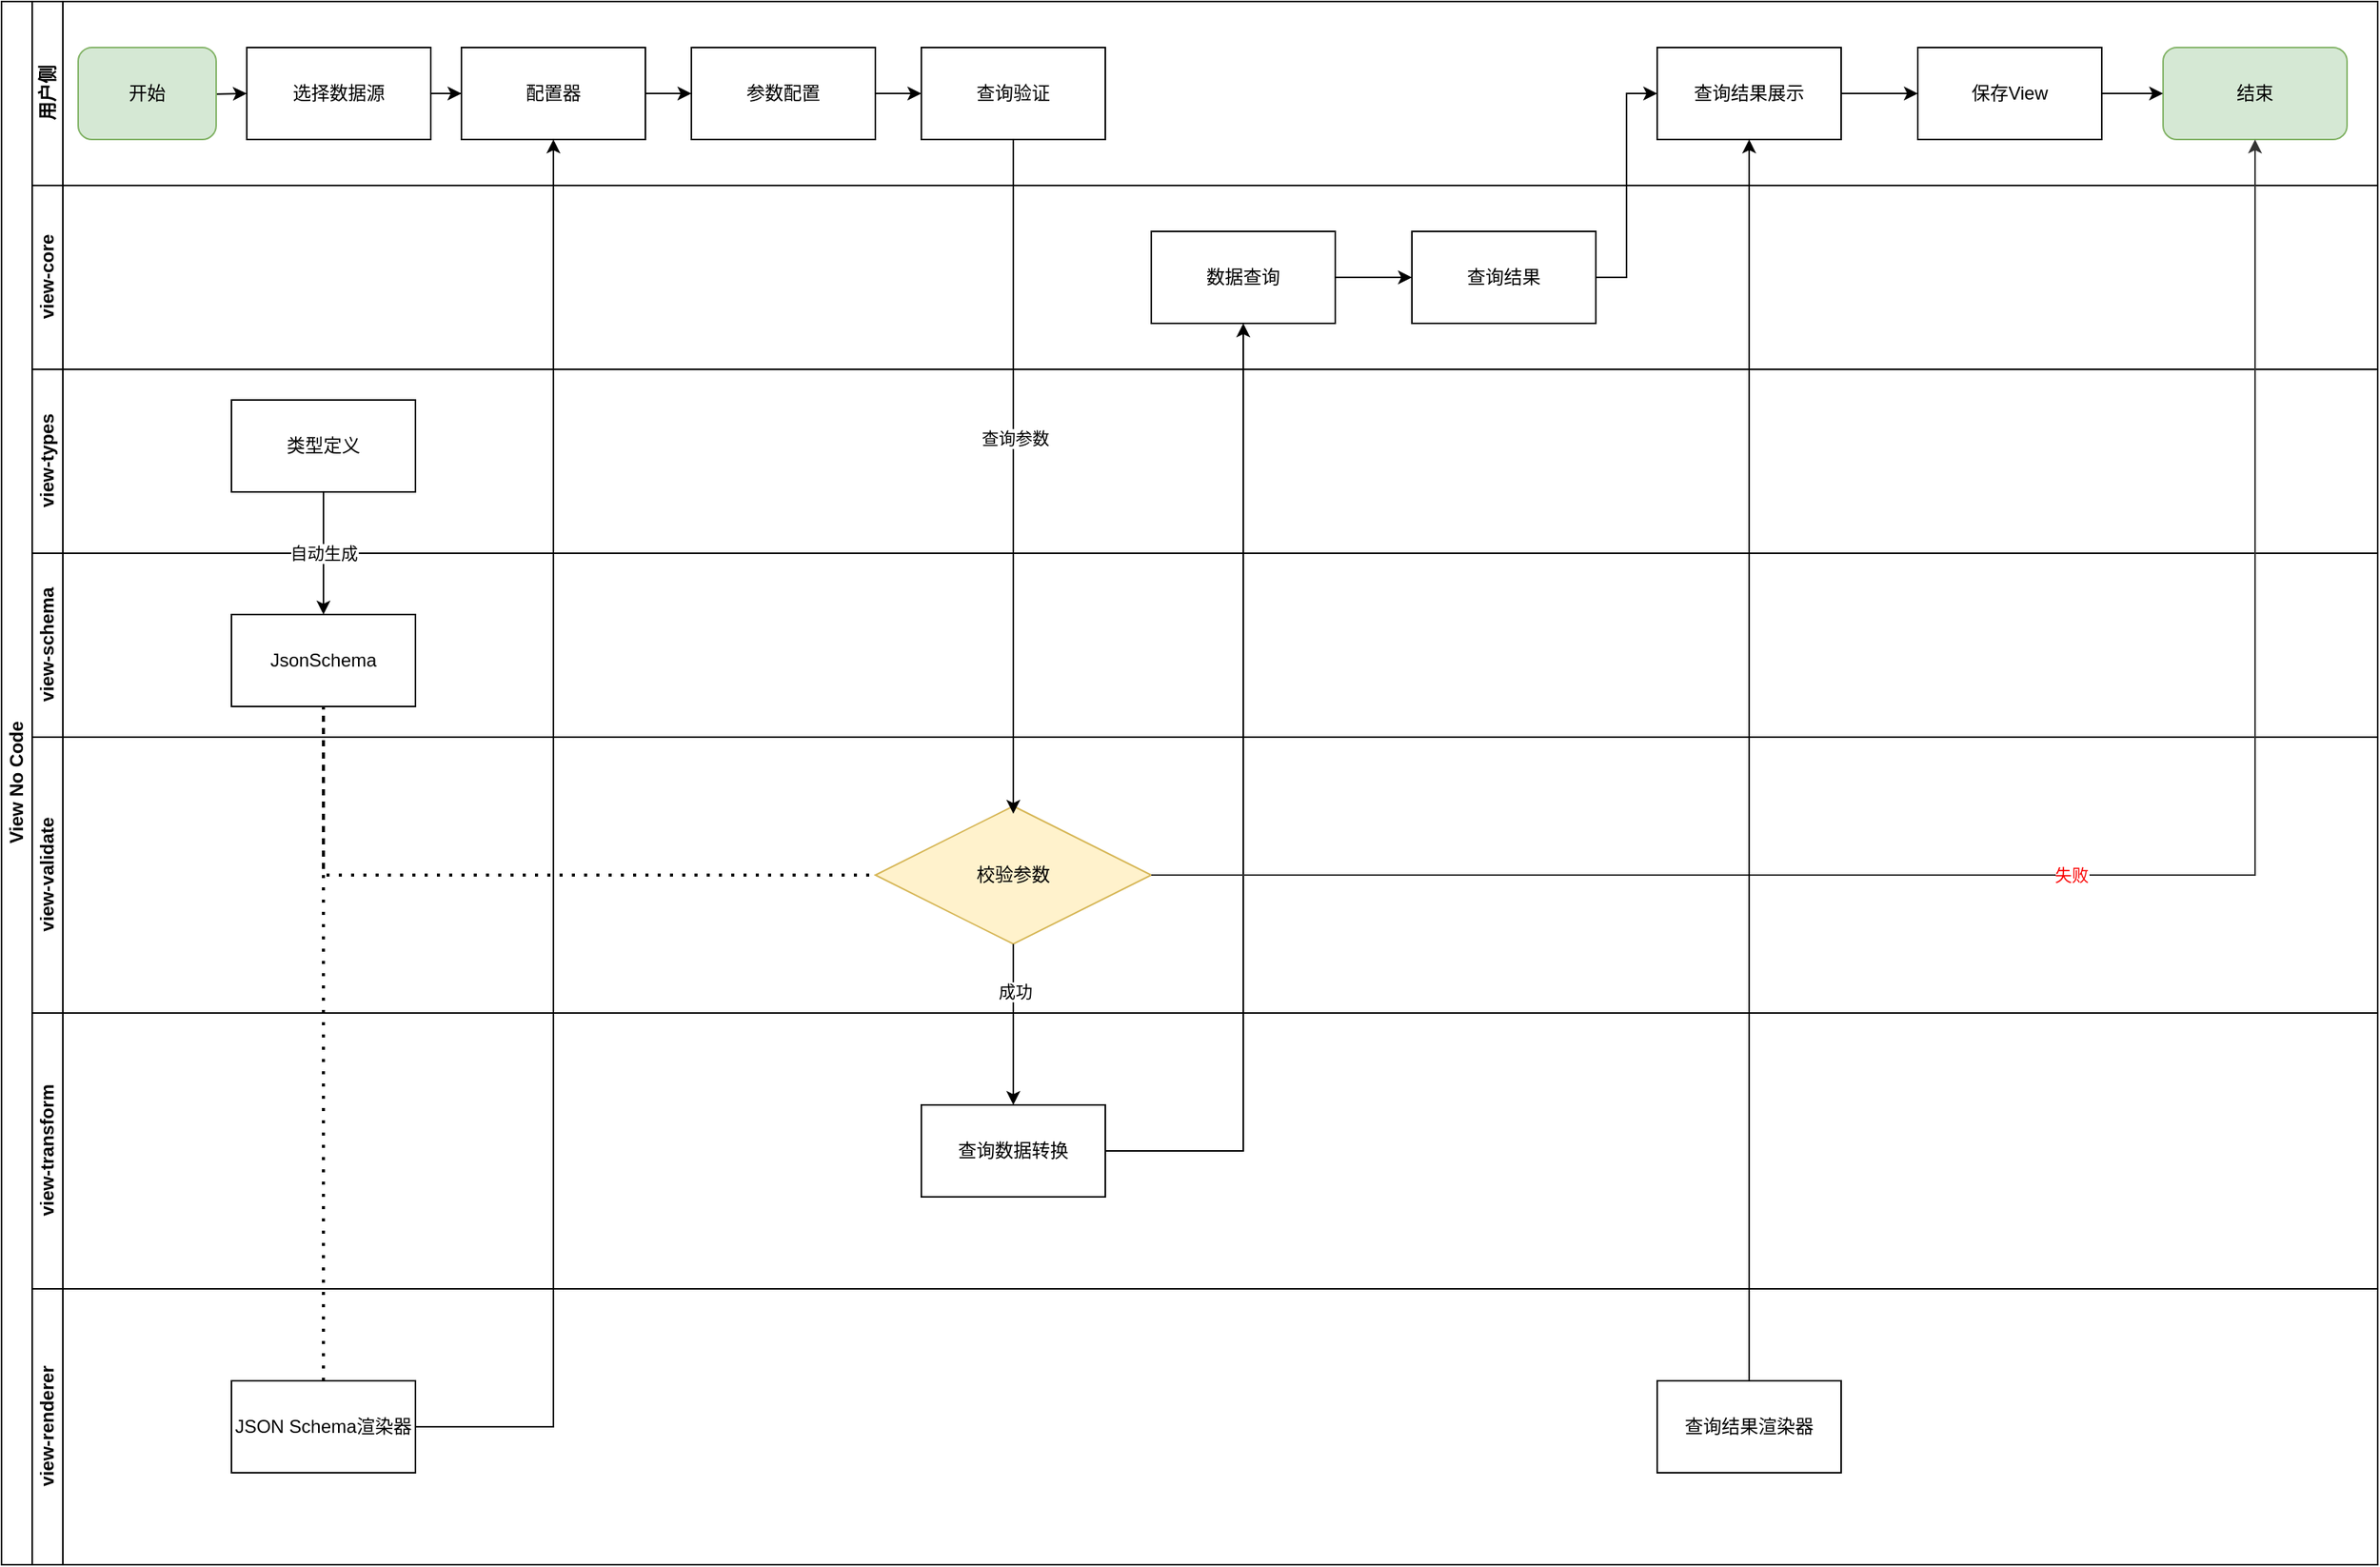 <mxfile version="21.2.1" type="github">
  <diagram id="prtHgNgQTEPvFCAcTncT" name="Page-1">
    <mxGraphModel dx="1987" dy="1001" grid="1" gridSize="10" guides="1" tooltips="1" connect="1" arrows="1" fold="1" page="1" pageScale="1" pageWidth="1600" pageHeight="1200" math="0" shadow="0">
      <root>
        <mxCell id="0" />
        <mxCell id="1" parent="0" />
        <mxCell id="YEOChQa1RnBzinkiaHxm-1" value="View No Code" style="swimlane;childLayout=stackLayout;resizeParent=1;resizeParentMax=0;horizontal=0;startSize=20;horizontalStack=0;html=1;flipH=0;flipV=0;direction=east;" vertex="1" parent="1">
          <mxGeometry x="50" y="610" width="1550" height="1020" as="geometry" />
        </mxCell>
        <mxCell id="YEOChQa1RnBzinkiaHxm-2" value="用户侧" style="swimlane;startSize=20;horizontal=0;html=1;" vertex="1" parent="YEOChQa1RnBzinkiaHxm-1">
          <mxGeometry x="20" width="1530" height="120" as="geometry" />
        </mxCell>
        <mxCell id="YEOChQa1RnBzinkiaHxm-11" value="" style="edgeStyle=orthogonalEdgeStyle;rounded=0;orthogonalLoop=1;jettySize=auto;html=1;" edge="1" parent="YEOChQa1RnBzinkiaHxm-2" target="YEOChQa1RnBzinkiaHxm-10">
          <mxGeometry relative="1" as="geometry">
            <mxPoint x="90" y="60" as="sourcePoint" />
          </mxGeometry>
        </mxCell>
        <mxCell id="YEOChQa1RnBzinkiaHxm-13" value="" style="edgeStyle=orthogonalEdgeStyle;rounded=0;orthogonalLoop=1;jettySize=auto;html=1;" edge="1" parent="YEOChQa1RnBzinkiaHxm-2" source="YEOChQa1RnBzinkiaHxm-10" target="YEOChQa1RnBzinkiaHxm-12">
          <mxGeometry relative="1" as="geometry" />
        </mxCell>
        <mxCell id="YEOChQa1RnBzinkiaHxm-10" value="选择数据源" style="rounded=0;whiteSpace=wrap;html=1;" vertex="1" parent="YEOChQa1RnBzinkiaHxm-2">
          <mxGeometry x="140" y="30" width="120" height="60" as="geometry" />
        </mxCell>
        <mxCell id="YEOChQa1RnBzinkiaHxm-15" value="" style="edgeStyle=orthogonalEdgeStyle;rounded=0;orthogonalLoop=1;jettySize=auto;html=1;" edge="1" parent="YEOChQa1RnBzinkiaHxm-2" source="YEOChQa1RnBzinkiaHxm-12" target="YEOChQa1RnBzinkiaHxm-14">
          <mxGeometry relative="1" as="geometry" />
        </mxCell>
        <mxCell id="YEOChQa1RnBzinkiaHxm-12" value="配置器" style="rounded=0;whiteSpace=wrap;html=1;" vertex="1" parent="YEOChQa1RnBzinkiaHxm-2">
          <mxGeometry x="280" y="30" width="120" height="60" as="geometry" />
        </mxCell>
        <mxCell id="YEOChQa1RnBzinkiaHxm-29" value="" style="edgeStyle=orthogonalEdgeStyle;rounded=0;orthogonalLoop=1;jettySize=auto;html=1;" edge="1" parent="YEOChQa1RnBzinkiaHxm-2" source="YEOChQa1RnBzinkiaHxm-14" target="YEOChQa1RnBzinkiaHxm-28">
          <mxGeometry relative="1" as="geometry" />
        </mxCell>
        <mxCell id="YEOChQa1RnBzinkiaHxm-14" value="参数配置" style="rounded=0;whiteSpace=wrap;html=1;" vertex="1" parent="YEOChQa1RnBzinkiaHxm-2">
          <mxGeometry x="430" y="30" width="120" height="60" as="geometry" />
        </mxCell>
        <mxCell id="YEOChQa1RnBzinkiaHxm-28" value="查询验证" style="rounded=0;whiteSpace=wrap;html=1;" vertex="1" parent="YEOChQa1RnBzinkiaHxm-2">
          <mxGeometry x="580" y="30" width="120" height="60" as="geometry" />
        </mxCell>
        <mxCell id="YEOChQa1RnBzinkiaHxm-44" value="结束" style="rounded=1;whiteSpace=wrap;html=1;fillColor=#d5e8d4;strokeColor=#82b366;" vertex="1" parent="YEOChQa1RnBzinkiaHxm-2">
          <mxGeometry x="1390" y="30" width="120" height="60" as="geometry" />
        </mxCell>
        <mxCell id="YEOChQa1RnBzinkiaHxm-54" value="" style="edgeStyle=orthogonalEdgeStyle;rounded=0;orthogonalLoop=1;jettySize=auto;html=1;" edge="1" parent="YEOChQa1RnBzinkiaHxm-2" source="YEOChQa1RnBzinkiaHxm-49" target="YEOChQa1RnBzinkiaHxm-53">
          <mxGeometry relative="1" as="geometry" />
        </mxCell>
        <mxCell id="YEOChQa1RnBzinkiaHxm-49" value="查询结果展示" style="rounded=0;whiteSpace=wrap;html=1;" vertex="1" parent="YEOChQa1RnBzinkiaHxm-2">
          <mxGeometry x="1060" y="30" width="120" height="60" as="geometry" />
        </mxCell>
        <mxCell id="YEOChQa1RnBzinkiaHxm-55" value="" style="edgeStyle=orthogonalEdgeStyle;rounded=0;orthogonalLoop=1;jettySize=auto;html=1;" edge="1" parent="YEOChQa1RnBzinkiaHxm-2" source="YEOChQa1RnBzinkiaHxm-53" target="YEOChQa1RnBzinkiaHxm-44">
          <mxGeometry relative="1" as="geometry" />
        </mxCell>
        <mxCell id="YEOChQa1RnBzinkiaHxm-53" value="保存View" style="rounded=0;whiteSpace=wrap;html=1;" vertex="1" parent="YEOChQa1RnBzinkiaHxm-2">
          <mxGeometry x="1230" y="30" width="120" height="60" as="geometry" />
        </mxCell>
        <mxCell id="YEOChQa1RnBzinkiaHxm-57" value="开始" style="rounded=1;whiteSpace=wrap;html=1;fillColor=#d5e8d4;strokeColor=#82b366;" vertex="1" parent="YEOChQa1RnBzinkiaHxm-2">
          <mxGeometry x="30" y="30" width="90" height="60" as="geometry" />
        </mxCell>
        <mxCell id="YEOChQa1RnBzinkiaHxm-5" value="view-core" style="swimlane;startSize=20;horizontal=0;html=1;" vertex="1" parent="YEOChQa1RnBzinkiaHxm-1">
          <mxGeometry x="20" y="120" width="1530" height="120" as="geometry" />
        </mxCell>
        <mxCell id="YEOChQa1RnBzinkiaHxm-40" value="" style="edgeStyle=orthogonalEdgeStyle;rounded=0;orthogonalLoop=1;jettySize=auto;html=1;" edge="1" parent="YEOChQa1RnBzinkiaHxm-5" source="YEOChQa1RnBzinkiaHxm-33" target="YEOChQa1RnBzinkiaHxm-39">
          <mxGeometry relative="1" as="geometry" />
        </mxCell>
        <mxCell id="YEOChQa1RnBzinkiaHxm-33" value="数据查询" style="rounded=0;whiteSpace=wrap;html=1;" vertex="1" parent="YEOChQa1RnBzinkiaHxm-5">
          <mxGeometry x="730" y="30" width="120" height="60" as="geometry" />
        </mxCell>
        <mxCell id="YEOChQa1RnBzinkiaHxm-39" value="查询结果" style="rounded=0;whiteSpace=wrap;html=1;" vertex="1" parent="YEOChQa1RnBzinkiaHxm-5">
          <mxGeometry x="900" y="30" width="120" height="60" as="geometry" />
        </mxCell>
        <mxCell id="YEOChQa1RnBzinkiaHxm-6" value="view-types&lt;br&gt;" style="swimlane;startSize=20;horizontal=0;html=1;" vertex="1" parent="YEOChQa1RnBzinkiaHxm-1">
          <mxGeometry x="20" y="240" width="1530" height="120" as="geometry" />
        </mxCell>
        <mxCell id="YEOChQa1RnBzinkiaHxm-20" value="类型定义" style="rounded=0;whiteSpace=wrap;html=1;" vertex="1" parent="YEOChQa1RnBzinkiaHxm-6">
          <mxGeometry x="130" y="20" width="120" height="60" as="geometry" />
        </mxCell>
        <mxCell id="YEOChQa1RnBzinkiaHxm-3" value="view-schema&lt;br&gt;" style="swimlane;startSize=20;horizontal=0;html=1;" vertex="1" parent="YEOChQa1RnBzinkiaHxm-1">
          <mxGeometry x="20" y="360" width="1530" height="120" as="geometry" />
        </mxCell>
        <mxCell id="YEOChQa1RnBzinkiaHxm-21" value="JsonSchema" style="rounded=0;whiteSpace=wrap;html=1;" vertex="1" parent="YEOChQa1RnBzinkiaHxm-3">
          <mxGeometry x="130" y="40" width="120" height="60" as="geometry" />
        </mxCell>
        <mxCell id="YEOChQa1RnBzinkiaHxm-22" value="自动生成" style="edgeStyle=orthogonalEdgeStyle;rounded=0;orthogonalLoop=1;jettySize=auto;html=1;exitX=0.5;exitY=1;exitDx=0;exitDy=0;" edge="1" parent="YEOChQa1RnBzinkiaHxm-1" source="YEOChQa1RnBzinkiaHxm-20" target="YEOChQa1RnBzinkiaHxm-21">
          <mxGeometry relative="1" as="geometry">
            <mxPoint x="190" y="320" as="sourcePoint" />
          </mxGeometry>
        </mxCell>
        <mxCell id="YEOChQa1RnBzinkiaHxm-16" value="view-validate" style="swimlane;startSize=20;horizontal=0;html=1;" vertex="1" parent="YEOChQa1RnBzinkiaHxm-1">
          <mxGeometry x="20" y="480" width="1530" height="180" as="geometry">
            <mxRectangle x="20" y="240" width="460" height="30" as="alternateBounds" />
          </mxGeometry>
        </mxCell>
        <mxCell id="YEOChQa1RnBzinkiaHxm-18" value="校验参数" style="rhombus;whiteSpace=wrap;html=1;fillColor=#fff2cc;strokeColor=#d6b656;" vertex="1" parent="YEOChQa1RnBzinkiaHxm-16">
          <mxGeometry x="550" y="45" width="180" height="90" as="geometry" />
        </mxCell>
        <mxCell id="YEOChQa1RnBzinkiaHxm-34" style="edgeStyle=orthogonalEdgeStyle;rounded=0;orthogonalLoop=1;jettySize=auto;html=1;exitX=0.5;exitY=1;exitDx=0;exitDy=0;entryX=0.5;entryY=0;entryDx=0;entryDy=0;" edge="1" parent="YEOChQa1RnBzinkiaHxm-1" source="YEOChQa1RnBzinkiaHxm-18" target="YEOChQa1RnBzinkiaHxm-32">
          <mxGeometry relative="1" as="geometry" />
        </mxCell>
        <mxCell id="YEOChQa1RnBzinkiaHxm-35" value="成功" style="edgeLabel;html=1;align=center;verticalAlign=middle;resizable=0;points=[];" vertex="1" connectable="0" parent="YEOChQa1RnBzinkiaHxm-34">
          <mxGeometry x="-0.409" y="1" relative="1" as="geometry">
            <mxPoint as="offset" />
          </mxGeometry>
        </mxCell>
        <mxCell id="YEOChQa1RnBzinkiaHxm-36" style="edgeStyle=orthogonalEdgeStyle;rounded=0;orthogonalLoop=1;jettySize=auto;html=1;exitX=1;exitY=0.5;exitDx=0;exitDy=0;entryX=0.5;entryY=1;entryDx=0;entryDy=0;" edge="1" parent="YEOChQa1RnBzinkiaHxm-1" source="YEOChQa1RnBzinkiaHxm-32" target="YEOChQa1RnBzinkiaHxm-33">
          <mxGeometry relative="1" as="geometry" />
        </mxCell>
        <mxCell id="YEOChQa1RnBzinkiaHxm-4" value="view-transform&lt;br&gt;" style="swimlane;startSize=20;horizontal=0;html=1;" vertex="1" parent="YEOChQa1RnBzinkiaHxm-1">
          <mxGeometry x="20" y="660" width="1530" height="180" as="geometry">
            <mxRectangle x="20" y="240" width="460" height="30" as="alternateBounds" />
          </mxGeometry>
        </mxCell>
        <mxCell id="YEOChQa1RnBzinkiaHxm-32" value="查询数据转换" style="rounded=0;whiteSpace=wrap;html=1;" vertex="1" parent="YEOChQa1RnBzinkiaHxm-4">
          <mxGeometry x="580" y="60" width="120" height="60" as="geometry" />
        </mxCell>
        <mxCell id="YEOChQa1RnBzinkiaHxm-7" value="view-renderer" style="swimlane;startSize=20;horizontal=0;html=1;" vertex="1" parent="YEOChQa1RnBzinkiaHxm-1">
          <mxGeometry x="20" y="840" width="1530" height="180" as="geometry">
            <mxRectangle x="20" y="240" width="460" height="30" as="alternateBounds" />
          </mxGeometry>
        </mxCell>
        <mxCell id="YEOChQa1RnBzinkiaHxm-45" value="JSON Schema渲染器" style="rounded=0;whiteSpace=wrap;html=1;" vertex="1" parent="YEOChQa1RnBzinkiaHxm-7">
          <mxGeometry x="130" y="60" width="120" height="60" as="geometry" />
        </mxCell>
        <mxCell id="YEOChQa1RnBzinkiaHxm-46" value="查询结果渲染器" style="rounded=0;whiteSpace=wrap;html=1;" vertex="1" parent="YEOChQa1RnBzinkiaHxm-7">
          <mxGeometry x="1060" y="60" width="120" height="60" as="geometry" />
        </mxCell>
        <mxCell id="YEOChQa1RnBzinkiaHxm-30" style="edgeStyle=orthogonalEdgeStyle;rounded=0;orthogonalLoop=1;jettySize=auto;html=1;exitX=0.5;exitY=1;exitDx=0;exitDy=0;" edge="1" parent="YEOChQa1RnBzinkiaHxm-1" source="YEOChQa1RnBzinkiaHxm-28">
          <mxGeometry relative="1" as="geometry">
            <mxPoint x="660" y="530" as="targetPoint" />
          </mxGeometry>
        </mxCell>
        <mxCell id="YEOChQa1RnBzinkiaHxm-31" value="查询参数" style="edgeLabel;html=1;align=center;verticalAlign=middle;resizable=0;points=[];" vertex="1" connectable="0" parent="YEOChQa1RnBzinkiaHxm-30">
          <mxGeometry x="-0.116" y="1" relative="1" as="geometry">
            <mxPoint as="offset" />
          </mxGeometry>
        </mxCell>
        <mxCell id="YEOChQa1RnBzinkiaHxm-41" value="" style="endArrow=none;dashed=1;html=1;dashPattern=1 3;strokeWidth=2;rounded=0;exitX=0.5;exitY=1;exitDx=0;exitDy=0;entryX=0;entryY=0.5;entryDx=0;entryDy=0;" edge="1" parent="YEOChQa1RnBzinkiaHxm-1" source="YEOChQa1RnBzinkiaHxm-21" target="YEOChQa1RnBzinkiaHxm-18">
          <mxGeometry width="50" height="50" relative="1" as="geometry">
            <mxPoint x="840" y="450" as="sourcePoint" />
            <mxPoint x="890" y="400" as="targetPoint" />
            <Array as="points">
              <mxPoint x="210" y="570" />
            </Array>
          </mxGeometry>
        </mxCell>
        <mxCell id="YEOChQa1RnBzinkiaHxm-27" value="&lt;font color=&quot;#fa0000&quot;&gt;失败&lt;/font&gt;" style="edgeStyle=orthogonalEdgeStyle;rounded=0;orthogonalLoop=1;jettySize=auto;html=1;exitX=1;exitY=0.5;exitDx=0;exitDy=0;entryX=0.5;entryY=1;entryDx=0;entryDy=0;fillColor=#f8cecc;strokeColor=#333333;strokeWidth=1;" edge="1" parent="YEOChQa1RnBzinkiaHxm-1" source="YEOChQa1RnBzinkiaHxm-18" target="YEOChQa1RnBzinkiaHxm-44">
          <mxGeometry relative="1" as="geometry">
            <mxPoint x="810" y="570" as="targetPoint" />
          </mxGeometry>
        </mxCell>
        <mxCell id="YEOChQa1RnBzinkiaHxm-48" style="edgeStyle=orthogonalEdgeStyle;rounded=0;orthogonalLoop=1;jettySize=auto;html=1;exitX=1;exitY=0.5;exitDx=0;exitDy=0;entryX=0.5;entryY=1;entryDx=0;entryDy=0;" edge="1" parent="YEOChQa1RnBzinkiaHxm-1" source="YEOChQa1RnBzinkiaHxm-45" target="YEOChQa1RnBzinkiaHxm-12">
          <mxGeometry relative="1" as="geometry" />
        </mxCell>
        <mxCell id="YEOChQa1RnBzinkiaHxm-50" style="edgeStyle=orthogonalEdgeStyle;rounded=0;orthogonalLoop=1;jettySize=auto;html=1;exitX=0.5;exitY=0;exitDx=0;exitDy=0;" edge="1" parent="YEOChQa1RnBzinkiaHxm-1" source="YEOChQa1RnBzinkiaHxm-46" target="YEOChQa1RnBzinkiaHxm-49">
          <mxGeometry relative="1" as="geometry" />
        </mxCell>
        <mxCell id="YEOChQa1RnBzinkiaHxm-52" style="edgeStyle=orthogonalEdgeStyle;rounded=0;orthogonalLoop=1;jettySize=auto;html=1;exitX=1;exitY=0.5;exitDx=0;exitDy=0;entryX=0;entryY=0.5;entryDx=0;entryDy=0;" edge="1" parent="YEOChQa1RnBzinkiaHxm-1" source="YEOChQa1RnBzinkiaHxm-39" target="YEOChQa1RnBzinkiaHxm-49">
          <mxGeometry relative="1" as="geometry" />
        </mxCell>
        <mxCell id="YEOChQa1RnBzinkiaHxm-47" value="" style="endArrow=none;dashed=1;html=1;dashPattern=1 3;strokeWidth=2;rounded=0;entryX=0.5;entryY=1;entryDx=0;entryDy=0;exitX=0.5;exitY=0;exitDx=0;exitDy=0;" edge="1" parent="YEOChQa1RnBzinkiaHxm-1" source="YEOChQa1RnBzinkiaHxm-45" target="YEOChQa1RnBzinkiaHxm-21">
          <mxGeometry width="50" height="50" relative="1" as="geometry">
            <mxPoint x="180" y="890" as="sourcePoint" />
            <mxPoint x="180" y="540" as="targetPoint" />
          </mxGeometry>
        </mxCell>
      </root>
    </mxGraphModel>
  </diagram>
</mxfile>
